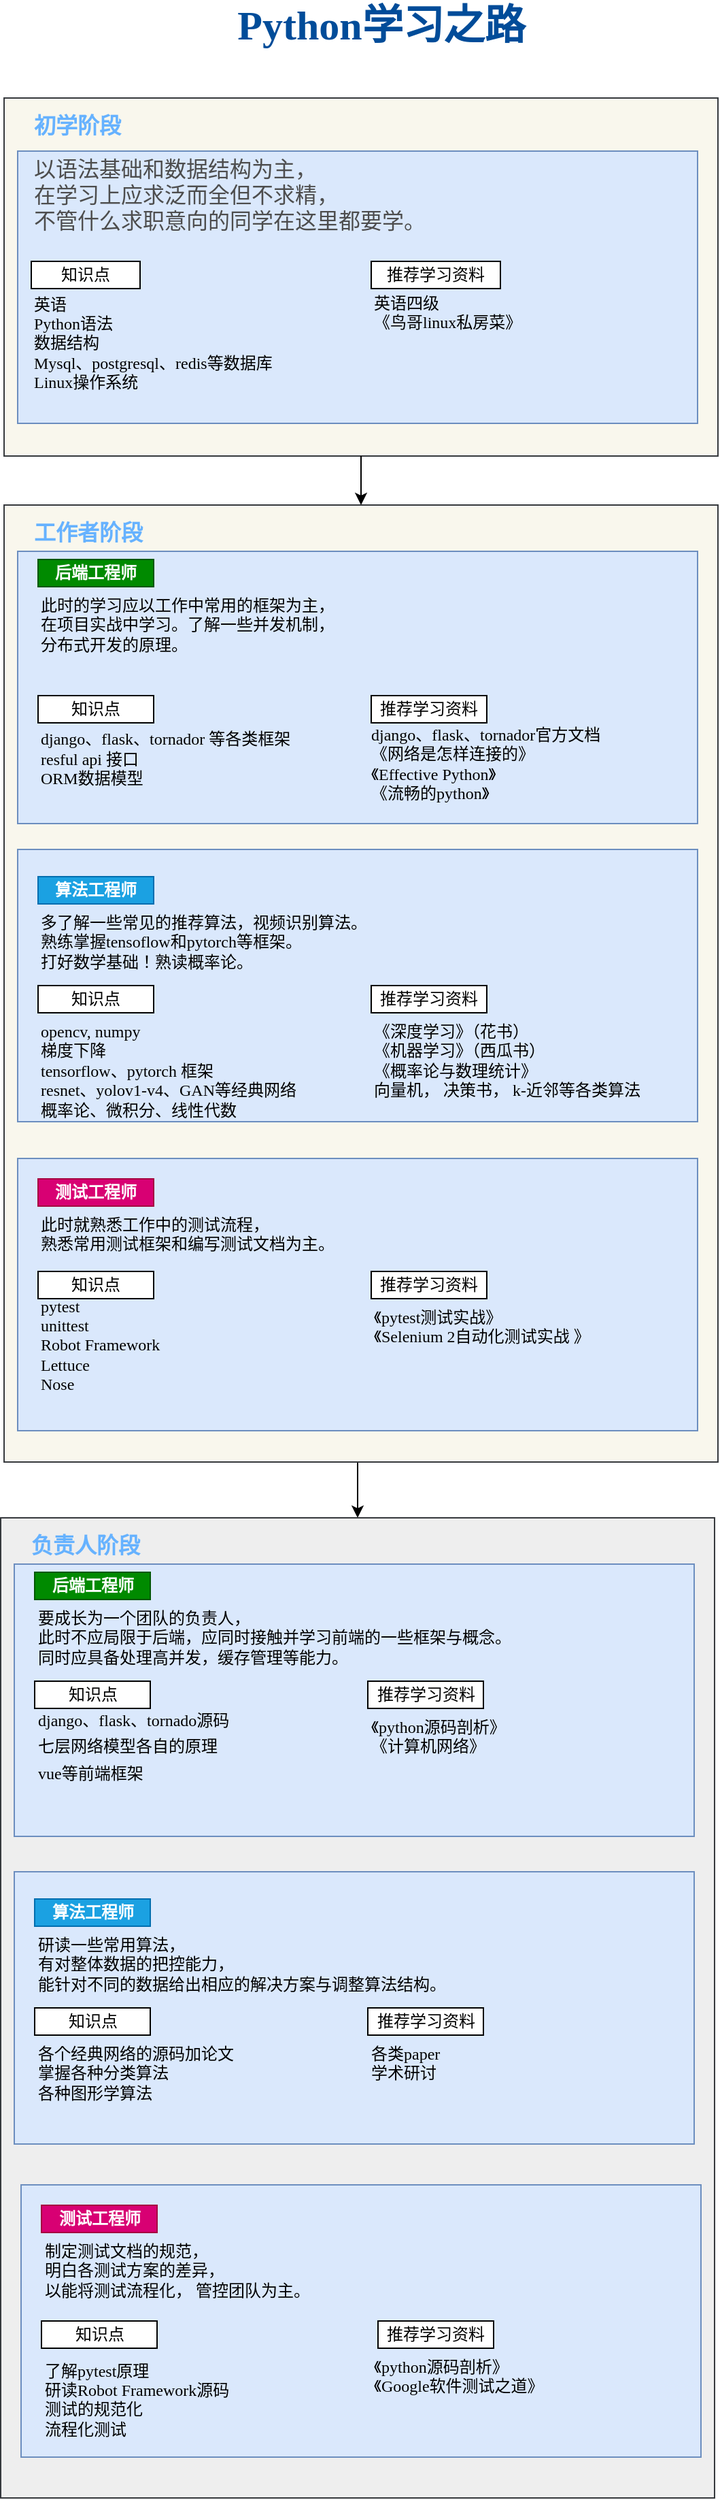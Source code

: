 <mxfile version="13.6.4" type="github">
  <diagram id="l5rkMX41A2DQlqJ6bJBF" name="Page-1">
    <mxGraphModel dx="981" dy="546" grid="1" gridSize="10" guides="1" tooltips="1" connect="1" arrows="1" fold="1" page="1" pageScale="1" pageWidth="850" pageHeight="1100" math="0" shadow="0">
      <root>
        <mxCell id="0" />
        <mxCell id="1" parent="0" />
        <mxCell id="UAcBqdveJcMJWKJadwkK-5" value="" style="rounded=0;whiteSpace=wrap;html=1;fillColor=#f9f7ed;strokeColor=#36393d;fontFamily=Comic Sans MS;" parent="1" vertex="1">
          <mxGeometry x="180" y="107" width="525" height="263" as="geometry" />
        </mxCell>
        <mxCell id="UAcBqdveJcMJWKJadwkK-65" value="" style="rounded=0;whiteSpace=wrap;html=1;align=left;fillColor=#dae8fc;strokeColor=#6c8ebf;fontFamily=Comic Sans MS;" parent="1" vertex="1">
          <mxGeometry x="190" y="146" width="500" height="200" as="geometry" />
        </mxCell>
        <mxCell id="UAcBqdveJcMJWKJadwkK-137" value="" style="edgeStyle=orthogonalEdgeStyle;rounded=0;orthogonalLoop=1;jettySize=auto;html=1;fontFamily=Comic Sans MS;entryX=0.5;entryY=0;entryDx=0;entryDy=0;" parent="1" source="UAcBqdveJcMJWKJadwkK-7" target="UAcBqdveJcMJWKJadwkK-114" edge="1">
          <mxGeometry relative="1" as="geometry">
            <mxPoint x="575" y="1317" as="targetPoint" />
            <Array as="points">
              <mxPoint x="440" y="1120" />
              <mxPoint x="440" y="1120" />
            </Array>
          </mxGeometry>
        </mxCell>
        <mxCell id="UAcBqdveJcMJWKJadwkK-7" value="" style="rounded=0;whiteSpace=wrap;html=1;fontFamily=Comic Sans MS;fillColor=#f9f7ed;strokeColor=#36393d;" parent="1" vertex="1">
          <mxGeometry x="180" y="406" width="525" height="703" as="geometry" />
        </mxCell>
        <mxCell id="UAcBqdveJcMJWKJadwkK-64" value="" style="rounded=0;whiteSpace=wrap;html=1;align=left;fillColor=#dae8fc;strokeColor=#6c8ebf;fontFamily=Comic Sans MS;" parent="1" vertex="1">
          <mxGeometry x="190" y="886" width="500" height="200" as="geometry" />
        </mxCell>
        <mxCell id="UAcBqdveJcMJWKJadwkK-63" value="" style="rounded=0;whiteSpace=wrap;html=1;align=left;fillColor=#dae8fc;strokeColor=#6c8ebf;fontFamily=Comic Sans MS;" parent="1" vertex="1">
          <mxGeometry x="190" y="659" width="500" height="200" as="geometry" />
        </mxCell>
        <mxCell id="UAcBqdveJcMJWKJadwkK-56" value="" style="rounded=0;whiteSpace=wrap;html=1;align=left;fillColor=#dae8fc;strokeColor=#6c8ebf;fontFamily=Comic Sans MS;" parent="1" vertex="1">
          <mxGeometry x="190" y="440" width="500" height="200" as="geometry" />
        </mxCell>
        <mxCell id="UAcBqdveJcMJWKJadwkK-58" style="edgeStyle=orthogonalEdgeStyle;rounded=0;orthogonalLoop=1;jettySize=auto;html=1;entryX=0.5;entryY=0;entryDx=0;entryDy=0;fontFamily=Comic Sans MS;" parent="1" source="UAcBqdveJcMJWKJadwkK-5" target="UAcBqdveJcMJWKJadwkK-7" edge="1">
          <mxGeometry relative="1" as="geometry" />
        </mxCell>
        <mxCell id="UAcBqdveJcMJWKJadwkK-1" value="初学阶段" style="text;html=1;align=left;verticalAlign=middle;whiteSpace=wrap;rounded=0;fontSize=16;fontStyle=1;fontColor=#66B2FF;fontFamily=Comic Sans MS;" parent="1" vertex="1">
          <mxGeometry x="200" y="117" width="140" height="20" as="geometry" />
        </mxCell>
        <mxCell id="UAcBqdveJcMJWKJadwkK-2" value="&lt;font size=&quot;1&quot; color=&quot;#004C99&quot;&gt;&lt;b style=&quot;font-size: 30px&quot;&gt;Python学习之路&lt;/b&gt;&lt;/font&gt;" style="text;html=1;strokeColor=none;fillColor=none;align=center;verticalAlign=middle;whiteSpace=wrap;rounded=0;fontFamily=Comic Sans MS;" parent="1" vertex="1">
          <mxGeometry x="280" y="43" width="355" height="20" as="geometry" />
        </mxCell>
        <mxCell id="UAcBqdveJcMJWKJadwkK-3" value="&lt;p style=&quot;line-height: 120%&quot;&gt;以语法基础和数据结构为主，&lt;br&gt;在学习上应求泛而全但不求精，&lt;br&gt;不管什么求职意向的同学在这里都要学。&lt;/p&gt;" style="text;fillColor=none;align=left;verticalAlign=top;whiteSpace=wrap;rounded=0;fontSize=16;horizontal=1;labelPosition=center;verticalLabelPosition=middle;spacing=2;fontColor=#4D4D4D;labelBackgroundColor=none;spacingTop=0;fontStyle=0;html=1;fontFamily=Comic Sans MS;" parent="1" vertex="1">
          <mxGeometry x="200" y="127" width="400" height="100" as="geometry" />
        </mxCell>
        <mxCell id="UAcBqdveJcMJWKJadwkK-6" value="知识点" style="rounded=0;whiteSpace=wrap;html=1;fontFamily=Comic Sans MS;" parent="1" vertex="1">
          <mxGeometry x="200" y="227" width="80" height="20" as="geometry" />
        </mxCell>
        <mxCell id="UAcBqdveJcMJWKJadwkK-8" value="工作者阶段" style="text;html=1;align=left;verticalAlign=middle;whiteSpace=wrap;rounded=0;fontSize=16;fontStyle=1;fontColor=#66B2FF;fontFamily=Comic Sans MS;" parent="1" vertex="1">
          <mxGeometry x="200" y="416" width="140" height="20" as="geometry" />
        </mxCell>
        <mxCell id="UAcBqdveJcMJWKJadwkK-12" value="推荐学习资料" style="rounded=0;whiteSpace=wrap;html=1;fontFamily=Comic Sans MS;" parent="1" vertex="1">
          <mxGeometry x="450" y="227" width="95" height="20" as="geometry" />
        </mxCell>
        <mxCell id="UAcBqdveJcMJWKJadwkK-13" value="推荐学习资料" style="rounded=0;whiteSpace=wrap;html=1;fontFamily=Comic Sans MS;" parent="1" vertex="1">
          <mxGeometry x="450" y="546" width="85" height="20" as="geometry" />
        </mxCell>
        <mxCell id="UAcBqdveJcMJWKJadwkK-20" value="后端工程师" style="rounded=0;whiteSpace=wrap;html=1;fillColor=#008a00;strokeColor=#005700;fontColor=#ffffff;fontStyle=1;fontFamily=Comic Sans MS;" parent="1" vertex="1">
          <mxGeometry x="205" y="446" width="85" height="20" as="geometry" />
        </mxCell>
        <mxCell id="UAcBqdveJcMJWKJadwkK-21" value="知识点" style="rounded=0;whiteSpace=wrap;html=1;fontFamily=Comic Sans MS;" parent="1" vertex="1">
          <mxGeometry x="205" y="546" width="85" height="20" as="geometry" />
        </mxCell>
        <mxCell id="UAcBqdveJcMJWKJadwkK-22" value="&lt;div&gt;此时的学习应以工作中常用的框架为主，&lt;/div&gt;&lt;div&gt;在项目实战中学习。了解一些并发机制，&lt;/div&gt;&lt;div&gt;分布式开发的原理。&lt;br&gt;&lt;/div&gt;" style="text;html=1;strokeColor=none;fillColor=none;align=left;verticalAlign=top;whiteSpace=wrap;rounded=0;fontFamily=Comic Sans MS;" parent="1" vertex="1">
          <mxGeometry x="205" y="466" width="375" height="60" as="geometry" />
        </mxCell>
        <mxCell id="UAcBqdveJcMJWKJadwkK-39" value="&lt;div&gt;英语四级&lt;br&gt;&lt;/div&gt;&lt;div&gt;《鸟哥linux私房菜》&lt;/div&gt;&lt;div&gt;&lt;br&gt;&lt;/div&gt;" style="text;strokeColor=none;fillColor=none;align=left;verticalAlign=middle;whiteSpace=wrap;rounded=0;html=1;fontFamily=Comic Sans MS;" parent="1" vertex="1">
          <mxGeometry x="450" y="247" width="195" height="50" as="geometry" />
        </mxCell>
        <mxCell id="UAcBqdveJcMJWKJadwkK-40" value="&lt;p style=&quot;line-height: 120%&quot;&gt;英语&lt;br&gt;Python语法&lt;br&gt;数据结构&lt;br&gt;Mysql、postgresql、redis等数据库&lt;br&gt;Linux操作系统&lt;/p&gt;" style="text;strokeColor=none;fillColor=none;align=left;verticalAlign=middle;whiteSpace=wrap;rounded=0;&#xa;lineHeight=20px;labelBorderColor=none;html=1;fontFamily=Comic Sans MS;" parent="1" vertex="1">
          <mxGeometry x="200" y="247" width="235" height="80" as="geometry" />
        </mxCell>
        <mxCell id="UAcBqdveJcMJWKJadwkK-41" value="&lt;p style=&quot;line-height: 120%&quot;&gt;django、flask、tornador 等各类框架&lt;br&gt;resful api 接口&lt;br&gt;ORM数据模型&lt;br&gt;&lt;br&gt;&lt;br&gt;&lt;br&gt;&lt;br&gt;&lt;/p&gt;" style="text;strokeColor=none;fillColor=none;align=left;verticalAlign=middle;whiteSpace=wrap;rounded=0;&#xa;lineHeight=20px;labelBorderColor=none;html=1;fontFamily=Comic Sans MS;" parent="1" vertex="1">
          <mxGeometry x="205" y="566" width="235" height="110" as="geometry" />
        </mxCell>
        <mxCell id="UAcBqdveJcMJWKJadwkK-42" value="&lt;div&gt;django、flask、tornador官方文档&lt;/div&gt;&lt;div&gt;《网络是怎样连接的》&lt;br&gt;&lt;/div&gt;&lt;div&gt;《Effective Python》&lt;/div&gt;&lt;div&gt;《流畅的python》&lt;/div&gt;" style="text;strokeColor=none;fillColor=none;align=left;verticalAlign=middle;whiteSpace=wrap;rounded=0;&#xa;lineHeight=20px;labelBorderColor=none;html=1;fontFamily=Comic Sans MS;" parent="1" vertex="1">
          <mxGeometry x="447.5" y="571" width="235" height="50" as="geometry" />
        </mxCell>
        <mxCell id="UAcBqdveJcMJWKJadwkK-43" value="推荐学习资料" style="rounded=0;whiteSpace=wrap;html=1;fontFamily=Comic Sans MS;" parent="1" vertex="1">
          <mxGeometry x="450" y="759" width="85" height="20" as="geometry" />
        </mxCell>
        <mxCell id="UAcBqdveJcMJWKJadwkK-44" value="算法工程师" style="rounded=0;whiteSpace=wrap;html=1;fontStyle=1;fillColor=#1ba1e2;strokeColor=#006EAF;fontColor=#ffffff;fontFamily=Comic Sans MS;" parent="1" vertex="1">
          <mxGeometry x="205" y="679" width="85" height="20" as="geometry" />
        </mxCell>
        <mxCell id="UAcBqdveJcMJWKJadwkK-45" value="知识点" style="rounded=0;whiteSpace=wrap;html=1;fontFamily=Comic Sans MS;" parent="1" vertex="1">
          <mxGeometry x="205" y="759" width="85" height="20" as="geometry" />
        </mxCell>
        <mxCell id="UAcBqdveJcMJWKJadwkK-46" value="&lt;div&gt;多了解一些常见的推荐算法，视频识别算法。&lt;/div&gt;&lt;div&gt;熟练掌握tensoflow和pytorch等框架。&lt;/div&gt;&lt;div&gt;打好数学基础！熟读概率论。&lt;br&gt;&lt;/div&gt;" style="text;html=1;strokeColor=none;fillColor=none;align=left;verticalAlign=top;whiteSpace=wrap;rounded=0;fontFamily=Comic Sans MS;" parent="1" vertex="1">
          <mxGeometry x="205" y="699" width="375" height="80" as="geometry" />
        </mxCell>
        <mxCell id="UAcBqdveJcMJWKJadwkK-47" value="&lt;div&gt;opencv, numpy&lt;br&gt;&lt;/div&gt;&lt;div&gt;梯度下降&lt;br&gt;&lt;/div&gt;&lt;div&gt;tensorflow、pytorch 框架&lt;br&gt;&lt;/div&gt;&lt;div&gt;resnet、yolov1-v4、GAN等经典网络&lt;/div&gt;&lt;div&gt;概率论、微积分、线性代数&lt;br&gt;&lt;/div&gt;" style="text;strokeColor=none;fillColor=none;align=left;verticalAlign=top;whiteSpace=wrap;rounded=0;&#xa;lineHeight=20px;labelBorderColor=none;html=1;fontFamily=Comic Sans MS;" parent="1" vertex="1">
          <mxGeometry x="205" y="779" width="205" height="80" as="geometry" />
        </mxCell>
        <mxCell id="UAcBqdveJcMJWKJadwkK-48" value="&lt;div&gt;《深度学习》（花书）&lt;/div&gt;&lt;div&gt;《机器学习》（西瓜书）&lt;/div&gt;&lt;div&gt;《概率论与数理统计》&lt;/div&gt;&lt;div&gt;向量机， 决策书， k-近邻等各类算法&lt;br&gt;&lt;/div&gt;" style="text;strokeColor=none;fillColor=none;align=left;verticalAlign=top;whiteSpace=wrap;rounded=0;&#xa;lineHeight=20px;labelBorderColor=none;html=1;fontFamily=Comic Sans MS;" parent="1" vertex="1">
          <mxGeometry x="450" y="779" width="235" height="80" as="geometry" />
        </mxCell>
        <mxCell id="UAcBqdveJcMJWKJadwkK-49" value="推荐学习资料" style="rounded=0;whiteSpace=wrap;html=1;fontFamily=Comic Sans MS;" parent="1" vertex="1">
          <mxGeometry x="450" y="969" width="85" height="20" as="geometry" />
        </mxCell>
        <mxCell id="UAcBqdveJcMJWKJadwkK-50" value="测试工程师" style="rounded=0;whiteSpace=wrap;html=1;fillColor=#d80073;strokeColor=#A50040;fontColor=#ffffff;fontStyle=1;fontFamily=Comic Sans MS;" parent="1" vertex="1">
          <mxGeometry x="205" y="901" width="85" height="20" as="geometry" />
        </mxCell>
        <mxCell id="UAcBqdveJcMJWKJadwkK-51" value="知识点" style="rounded=0;whiteSpace=wrap;html=1;fontFamily=Comic Sans MS;" parent="1" vertex="1">
          <mxGeometry x="205" y="969" width="85" height="20" as="geometry" />
        </mxCell>
        <mxCell id="UAcBqdveJcMJWKJadwkK-52" value="&lt;div&gt;此时就熟悉工作中的测试流程，&lt;/div&gt;&lt;div&gt;熟悉常用测试框架和编写测试文档为主。&lt;br&gt;&lt;/div&gt;" style="text;html=1;strokeColor=none;fillColor=none;align=left;verticalAlign=top;whiteSpace=wrap;rounded=0;fontFamily=Comic Sans MS;" parent="1" vertex="1">
          <mxGeometry x="205" y="921" width="375" height="60" as="geometry" />
        </mxCell>
        <mxCell id="UAcBqdveJcMJWKJadwkK-53" value="&lt;div&gt;pytest&lt;/div&gt;&lt;div&gt;unittest&lt;/div&gt;&lt;div&gt;Robot Framework&lt;br&gt;&lt;/div&gt;&lt;div&gt;Lettuce&lt;/div&gt;&lt;div&gt;Nose&lt;br&gt;&lt;/div&gt;" style="text;strokeColor=none;fillColor=none;align=left;verticalAlign=middle;whiteSpace=wrap;rounded=0;&#xa;lineHeight=20px;labelBorderColor=none;html=1;fontFamily=Comic Sans MS;" parent="1" vertex="1">
          <mxGeometry x="205" y="989" width="145" height="68" as="geometry" />
        </mxCell>
        <mxCell id="UAcBqdveJcMJWKJadwkK-54" value="&lt;div&gt;《pytest测试实战》&lt;/div&gt;&lt;div&gt;《Selenium 2自动化测试实战 》&lt;br&gt;&lt;/div&gt;" style="text;strokeColor=none;fillColor=none;align=left;verticalAlign=top;whiteSpace=wrap;rounded=0;&#xa;lineHeight=20px;labelBorderColor=none;html=1;fontFamily=Comic Sans MS;" parent="1" vertex="1">
          <mxGeometry x="450" y="989" width="235" height="50" as="geometry" />
        </mxCell>
        <mxCell id="UAcBqdveJcMJWKJadwkK-114" value="" style="rounded=0;whiteSpace=wrap;html=1;fillColor=#eeeeee;strokeColor=#36393d;fontFamily=Comic Sans MS;" parent="1" vertex="1">
          <mxGeometry x="177.5" y="1150" width="525" height="720" as="geometry" />
        </mxCell>
        <mxCell id="UAcBqdveJcMJWKJadwkK-115" value="" style="rounded=0;whiteSpace=wrap;html=1;align=left;fillColor=#dae8fc;strokeColor=#6c8ebf;fontFamily=Comic Sans MS;" parent="1" vertex="1">
          <mxGeometry x="192.5" y="1640" width="500" height="200" as="geometry" />
        </mxCell>
        <mxCell id="UAcBqdveJcMJWKJadwkK-116" value="" style="rounded=0;whiteSpace=wrap;html=1;align=left;fillColor=#dae8fc;strokeColor=#6c8ebf;fontFamily=Comic Sans MS;" parent="1" vertex="1">
          <mxGeometry x="187.5" y="1410" width="500" height="200" as="geometry" />
        </mxCell>
        <mxCell id="UAcBqdveJcMJWKJadwkK-117" value="" style="rounded=0;whiteSpace=wrap;html=1;align=left;fillColor=#dae8fc;strokeColor=#6c8ebf;fontFamily=Comic Sans MS;" parent="1" vertex="1">
          <mxGeometry x="187.5" y="1184" width="500" height="200" as="geometry" />
        </mxCell>
        <mxCell id="UAcBqdveJcMJWKJadwkK-118" value="负责人阶段" style="text;html=1;align=left;verticalAlign=middle;whiteSpace=wrap;rounded=0;fontSize=16;fontStyle=1;fontColor=#66B2FF;fontFamily=Comic Sans MS;" parent="1" vertex="1">
          <mxGeometry x="197.5" y="1160" width="140" height="20" as="geometry" />
        </mxCell>
        <mxCell id="UAcBqdveJcMJWKJadwkK-119" value="推荐学习资料" style="rounded=0;whiteSpace=wrap;html=1;fontFamily=Comic Sans MS;" parent="1" vertex="1">
          <mxGeometry x="447.5" y="1270" width="85" height="20" as="geometry" />
        </mxCell>
        <mxCell id="UAcBqdveJcMJWKJadwkK-120" value="后端工程师" style="rounded=0;whiteSpace=wrap;html=1;fillColor=#008a00;strokeColor=#005700;fontColor=#ffffff;fontStyle=1;fontFamily=Comic Sans MS;" parent="1" vertex="1">
          <mxGeometry x="202.5" y="1190" width="85" height="20" as="geometry" />
        </mxCell>
        <mxCell id="UAcBqdveJcMJWKJadwkK-121" value="知识点" style="rounded=0;whiteSpace=wrap;html=1;fontFamily=Comic Sans MS;" parent="1" vertex="1">
          <mxGeometry x="202.5" y="1270" width="85" height="20" as="geometry" />
        </mxCell>
        <mxCell id="UAcBqdveJcMJWKJadwkK-122" value="&lt;div&gt;要成长为一个团队的负责人，&lt;/div&gt;&lt;div&gt;此时不应局限于后端，应同时接触并学习前端的一些框架与概念。&lt;/div&gt;&lt;div&gt;同时应具备处理高并发，缓存管理等能力。&lt;br&gt;&lt;/div&gt;" style="text;html=1;strokeColor=none;fillColor=none;align=left;verticalAlign=top;whiteSpace=wrap;rounded=0;fontFamily=Comic Sans MS;" parent="1" vertex="1">
          <mxGeometry x="202.5" y="1210" width="375" height="60" as="geometry" />
        </mxCell>
        <mxCell id="UAcBqdveJcMJWKJadwkK-123" value="&lt;p style=&quot;line-height: 0%&quot;&gt;django、flask、tornado源码&lt;/p&gt;&lt;p style=&quot;line-height: 120%&quot;&gt;七层网络模型各自的原理&lt;/p&gt;&lt;p style=&quot;line-height: 30%&quot;&gt;vue等前端框架&lt;br&gt;&lt;/p&gt;&lt;p style=&quot;line-height: 120%&quot;&gt;&lt;br&gt;&lt;br&gt;&lt;br&gt;&lt;/p&gt;" style="text;strokeColor=none;fillColor=none;align=left;verticalAlign=top;whiteSpace=wrap;rounded=0;&#xa;lineHeight=20px;labelBorderColor=none;html=1;fontFamily=Comic Sans MS;" parent="1" vertex="1">
          <mxGeometry x="202.5" y="1280" width="235" height="90" as="geometry" />
        </mxCell>
        <mxCell id="UAcBqdveJcMJWKJadwkK-125" value="推荐学习资料" style="rounded=0;whiteSpace=wrap;html=1;fontFamily=Comic Sans MS;" parent="1" vertex="1">
          <mxGeometry x="447.5" y="1510" width="85" height="20" as="geometry" />
        </mxCell>
        <mxCell id="UAcBqdveJcMJWKJadwkK-126" value="算法工程师" style="rounded=0;whiteSpace=wrap;html=1;fontStyle=1;fillColor=#1ba1e2;strokeColor=#006EAF;fontColor=#ffffff;fontFamily=Comic Sans MS;" parent="1" vertex="1">
          <mxGeometry x="202.5" y="1430" width="85" height="20" as="geometry" />
        </mxCell>
        <mxCell id="UAcBqdveJcMJWKJadwkK-127" value="知识点" style="rounded=0;whiteSpace=wrap;html=1;fontFamily=Comic Sans MS;" parent="1" vertex="1">
          <mxGeometry x="202.5" y="1510" width="85" height="20" as="geometry" />
        </mxCell>
        <mxCell id="UAcBqdveJcMJWKJadwkK-128" value="&lt;div&gt;研读一些常用算法，&lt;/div&gt;&lt;div&gt;有对整体数据的把控能力，&lt;/div&gt;&lt;div&gt;能针对不同的数据给出相应的解决方案与调整算法结构。&lt;br&gt;&lt;/div&gt;" style="text;html=1;strokeColor=none;fillColor=none;align=left;verticalAlign=top;whiteSpace=wrap;rounded=0;fontFamily=Comic Sans MS;" parent="1" vertex="1">
          <mxGeometry x="202.5" y="1450" width="375" height="80" as="geometry" />
        </mxCell>
        <mxCell id="UAcBqdveJcMJWKJadwkK-129" value="&lt;div&gt;各个经典网络的源码加论文&lt;/div&gt;&lt;div&gt;掌握各种分类算法&lt;/div&gt;&lt;div&gt;各种图形学算法&lt;br&gt;&lt;/div&gt;" style="text;strokeColor=none;fillColor=none;align=left;verticalAlign=top;whiteSpace=wrap;rounded=0;&#xa;lineHeight=20px;labelBorderColor=none;html=1;fontFamily=Comic Sans MS;" parent="1" vertex="1">
          <mxGeometry x="202.5" y="1530" width="205" height="60" as="geometry" />
        </mxCell>
        <mxCell id="UAcBqdveJcMJWKJadwkK-130" value="&lt;div&gt;各类paper&lt;/div&gt;&lt;div&gt;学术研讨&lt;br&gt;&lt;/div&gt;" style="text;strokeColor=none;fillColor=none;align=left;verticalAlign=top;whiteSpace=wrap;rounded=0;&#xa;lineHeight=20px;labelBorderColor=none;html=1;fontFamily=Comic Sans MS;" parent="1" vertex="1">
          <mxGeometry x="447.5" y="1530" width="235" height="50" as="geometry" />
        </mxCell>
        <mxCell id="UAcBqdveJcMJWKJadwkK-131" value="推荐学习资料" style="rounded=0;whiteSpace=wrap;html=1;fontFamily=Comic Sans MS;" parent="1" vertex="1">
          <mxGeometry x="455" y="1740" width="85" height="20" as="geometry" />
        </mxCell>
        <mxCell id="UAcBqdveJcMJWKJadwkK-132" value="测试工程师" style="rounded=0;whiteSpace=wrap;html=1;fillColor=#d80073;strokeColor=#A50040;fontColor=#ffffff;fontStyle=1;fontFamily=Comic Sans MS;" parent="1" vertex="1">
          <mxGeometry x="207.5" y="1655" width="85" height="20" as="geometry" />
        </mxCell>
        <mxCell id="UAcBqdveJcMJWKJadwkK-133" value="知识点" style="rounded=0;whiteSpace=wrap;html=1;fontFamily=Comic Sans MS;" parent="1" vertex="1">
          <mxGeometry x="207.5" y="1740" width="85" height="20" as="geometry" />
        </mxCell>
        <mxCell id="UAcBqdveJcMJWKJadwkK-134" value="&lt;div&gt;制定测试文档的规范，&lt;/div&gt;&lt;div&gt;明白各测试方案的差异，&lt;/div&gt;&lt;div&gt;以能将测试流程化， 管控团队为主。&lt;br&gt;&lt;/div&gt;" style="text;html=1;strokeColor=none;fillColor=none;align=left;verticalAlign=top;whiteSpace=wrap;rounded=0;fontFamily=Comic Sans MS;" parent="1" vertex="1">
          <mxGeometry x="207.5" y="1675" width="375" height="60" as="geometry" />
        </mxCell>
        <mxCell id="UAcBqdveJcMJWKJadwkK-135" value="&lt;div&gt;了解pytest原理&lt;/div&gt;&lt;div&gt;研读Robot Framework源码&lt;/div&gt;&lt;div&gt;测试的规范化&lt;/div&gt;&lt;div&gt;流程化测试&lt;br&gt;&lt;/div&gt;&lt;div&gt;&lt;br&gt;&lt;/div&gt;" style="text;strokeColor=none;fillColor=none;align=left;verticalAlign=middle;whiteSpace=wrap;rounded=0;&#xa;lineHeight=20px;labelBorderColor=none;html=1;fontFamily=Comic Sans MS;" parent="1" vertex="1">
          <mxGeometry x="207.5" y="1770" width="235" height="70" as="geometry" />
        </mxCell>
        <mxCell id="UAcBqdveJcMJWKJadwkK-138" value="&lt;div&gt;《python源码剖析》&lt;/div&gt;&lt;div&gt;《计算机网络》&lt;/div&gt;" style="text;strokeColor=none;fillColor=none;align=left;verticalAlign=top;whiteSpace=wrap;rounded=0;&#xa;lineHeight=20px;labelBorderColor=none;html=1;fontFamily=Comic Sans MS;" parent="1" vertex="1">
          <mxGeometry x="447.5" y="1290" width="235" height="50" as="geometry" />
        </mxCell>
        <mxCell id="UAcBqdveJcMJWKJadwkK-139" value="&lt;div&gt;《python源码剖析》&lt;/div&gt;&lt;div&gt;《Google软件测试之道》&lt;br&gt;&lt;/div&gt;" style="text;strokeColor=none;fillColor=none;align=left;verticalAlign=top;whiteSpace=wrap;rounded=0;&#xa;lineHeight=20px;labelBorderColor=none;html=1;fontFamily=Comic Sans MS;" parent="1" vertex="1">
          <mxGeometry x="450" y="1760" width="235" height="50" as="geometry" />
        </mxCell>
      </root>
    </mxGraphModel>
  </diagram>
</mxfile>
